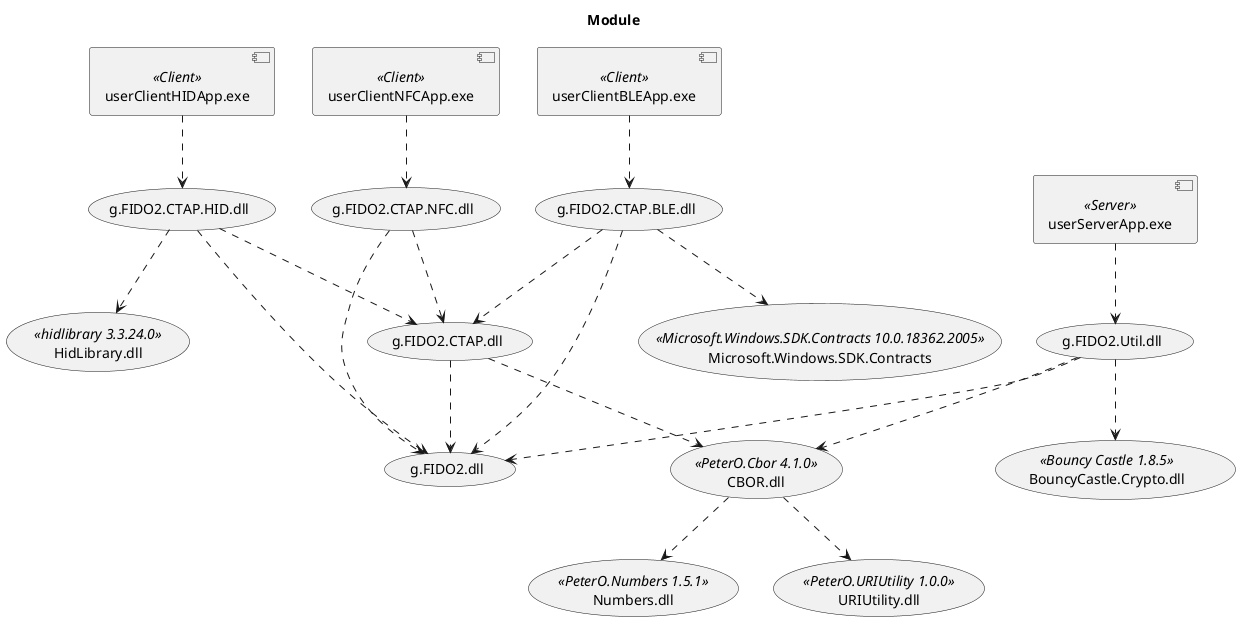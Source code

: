 @startuml
title Module

component userServerApp.exe as userServerApp <<Server>>
component userClientHIDApp.exe as userClientHIDApp <<Client>>
component userClientNFCApp.exe as userClientNFCApp <<Client>>
component userClientBLEApp.exe as userClientBLEApp <<Client>>

(g.FIDO2.CTAP.HID.dll) as g.FIDO2.CTAP.HID.dll
(g.FIDO2.CTAP.NFC.dll) as g.FIDO2.CTAP.NFC.dll
(g.FIDO2.CTAP.BLE.dll) as g.FIDO2.CTAP.BLE.dll
(g.FIDO2.CTAP.dll) as g.FIDO2.CTAP.dll
(g.FIDO2.Util.dll) as g.FIDO2.Util.dll
(g.FIDO2.dll) as g.FIDO2.dll 

(CBOR.dll) as CBOR <<PeterO.Cbor 4.1.0>>
(Numbers.dll) as Numbers <<PeterO.Numbers 1.5.1>>
(URIUtility.dll) as URIUtility <<PeterO.URIUtility 1.0.0>>

(HidLibrary.dll) as HidLibrary <<hidlibrary 3.3.24.0>>

(BouncyCastle.Crypto.dll) as Bouncy <<Bouncy Castle 1.8.5>>
(Microsoft.Windows.SDK.Contracts) as WinSDK <<Microsoft.Windows.SDK.Contracts 10.0.18362.2005>>

userServerApp ..> g.FIDO2.Util.dll
g.FIDO2.Util.dll ..> g.FIDO2.dll
g.FIDO2.Util.dll ..> Bouncy
g.FIDO2.Util.dll ..> CBOR
CBOR ..> Numbers
CBOR ..> URIUtility

userClientHIDApp ..> g.FIDO2.CTAP.HID.dll
g.FIDO2.CTAP.HID.dll ..> g.FIDO2.CTAP.dll
g.FIDO2.CTAP.HID.dll ..> g.FIDO2.dll
g.FIDO2.CTAP.HID.dll ..> HidLibrary

userClientNFCApp ..> g.FIDO2.CTAP.NFC.dll
g.FIDO2.CTAP.NFC.dll ..> g.FIDO2.CTAP.dll
g.FIDO2.CTAP.NFC.dll ..> g.FIDO2.dll

userClientBLEApp ..> g.FIDO2.CTAP.BLE.dll
g.FIDO2.CTAP.BLE.dll ..> g.FIDO2.CTAP.dll
g.FIDO2.CTAP.BLE.dll ..> g.FIDO2.dll
g.FIDO2.CTAP.BLE.dll ..> WinSDK

g.FIDO2.CTAP.dll ..> g.FIDO2.dll
g.FIDO2.CTAP.dll ..> CBOR

@enduml